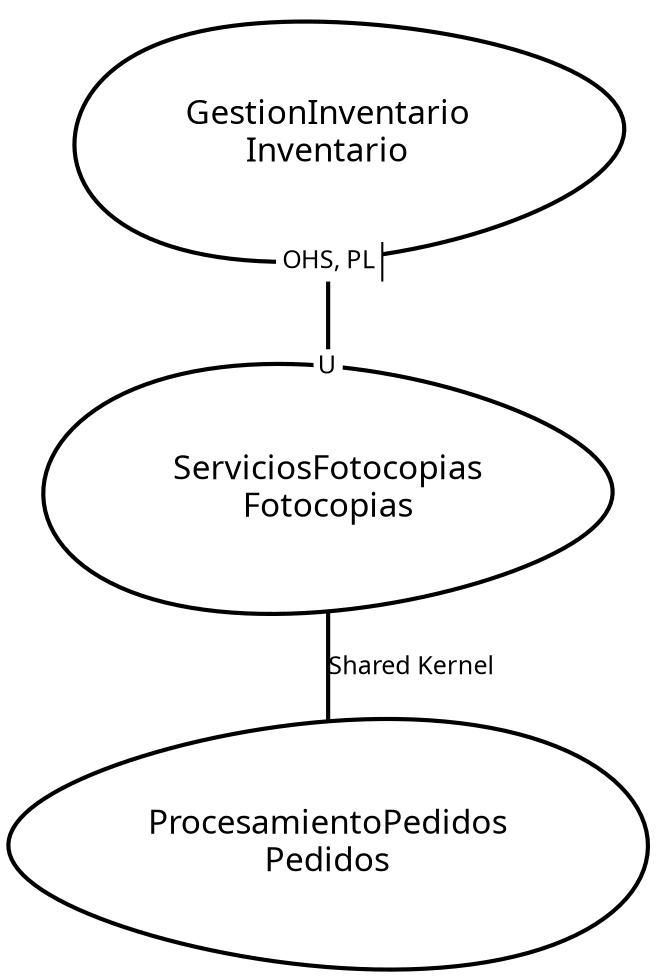 digraph "ContextMapGraph" {
    "GestionInventario" [
        "margin"="0.3",
        "orientation"="35",
        "shape"="egg",
        "fontsize"="16",
        "style"="bold",
        "label"="GestionInventario\nInventario",
        "fontname"="sans-serif"
    ]

    "ServiciosFotocopias" [
        "margin"="0.3",
        "orientation"="267",
        "shape"="egg",
        "fontsize"="16",
        "style"="bold",
        "label"="ServiciosFotocopias\nFotocopias",
        "fontname"="sans-serif"
    ]

    "ProcesamientoPedidos" [
        "margin"="0.3",
        "orientation"="91",
        "shape"="egg",
        "fontsize"="16",
        "style"="bold",
        "label"="ProcesamientoPedidos\nPedidos",
        "fontname"="sans-serif"
    ]

    "GestionInventario" -> "ServiciosFotocopias" [
        "headlabel"=<<table cellspacing="0" cellborder="0" border="0">
            <tr><td bgcolor="white">U</td></tr>
        </table>>,
        "labeldistance"="0",
        "fontsize"="12",
        "taillabel"=<<table cellspacing="0" cellborder="1" border="0">
            <tr><td bgcolor="white" sides="r">OHS, PL</td></tr>
        </table>>,
        "style"="bold",
        "label"="                                        ",
        "dir"="none",
        "fontname"="sans-serif"
    ]

    "ServiciosFotocopias" -> "ProcesamientoPedidos" [
        "fontsize"="12",
        "style"="bold",
        "label"="Shared Kernel",
        "dir"="none",
        "fontname"="sans-serif"
    ]
}
